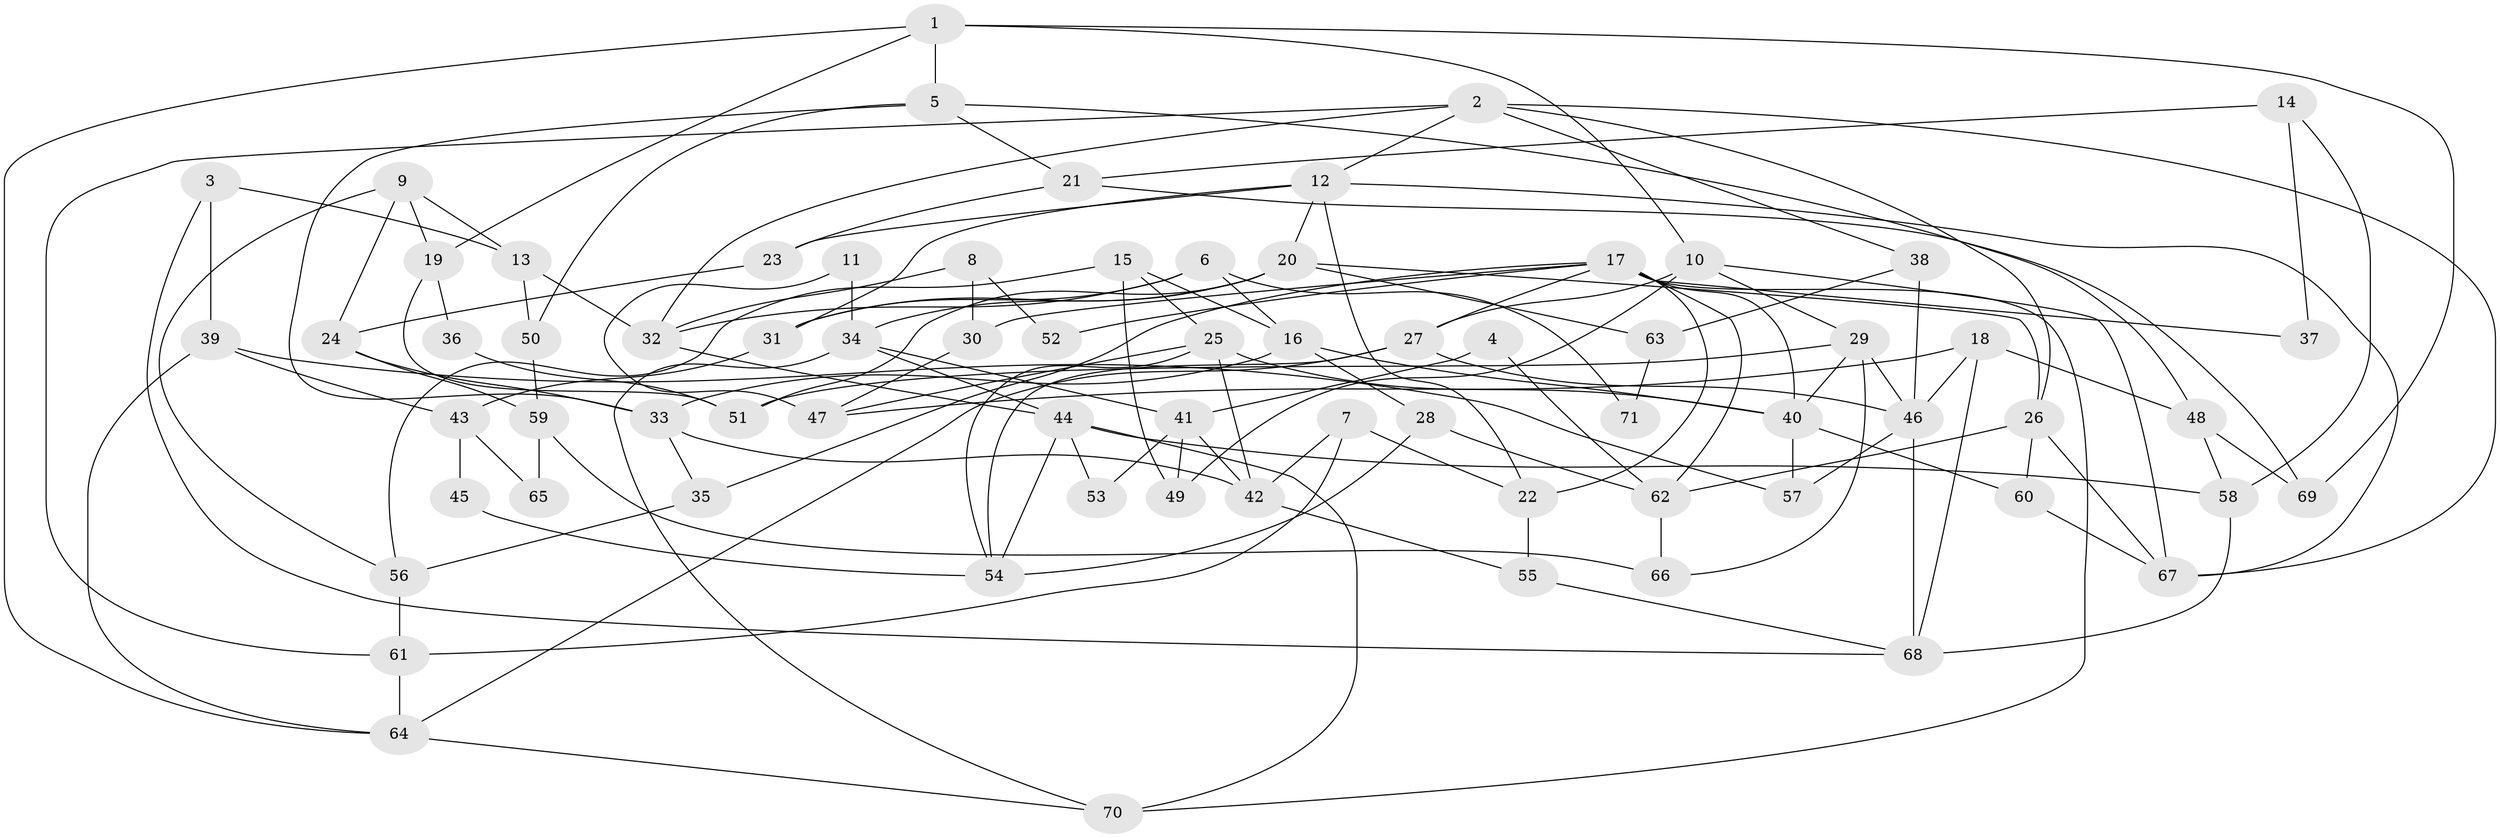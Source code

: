 // coarse degree distribution, {4: 0.24, 12: 0.02, 5: 0.24, 11: 0.04, 7: 0.02, 3: 0.24, 9: 0.02, 2: 0.16, 6: 0.02}
// Generated by graph-tools (version 1.1) at 2025/51/03/04/25 22:51:05]
// undirected, 71 vertices, 142 edges
graph export_dot {
  node [color=gray90,style=filled];
  1;
  2;
  3;
  4;
  5;
  6;
  7;
  8;
  9;
  10;
  11;
  12;
  13;
  14;
  15;
  16;
  17;
  18;
  19;
  20;
  21;
  22;
  23;
  24;
  25;
  26;
  27;
  28;
  29;
  30;
  31;
  32;
  33;
  34;
  35;
  36;
  37;
  38;
  39;
  40;
  41;
  42;
  43;
  44;
  45;
  46;
  47;
  48;
  49;
  50;
  51;
  52;
  53;
  54;
  55;
  56;
  57;
  58;
  59;
  60;
  61;
  62;
  63;
  64;
  65;
  66;
  67;
  68;
  69;
  70;
  71;
  1 -- 10;
  1 -- 64;
  1 -- 5;
  1 -- 19;
  1 -- 69;
  2 -- 12;
  2 -- 67;
  2 -- 26;
  2 -- 32;
  2 -- 38;
  2 -- 61;
  3 -- 39;
  3 -- 13;
  3 -- 68;
  4 -- 41;
  4 -- 62;
  5 -- 33;
  5 -- 21;
  5 -- 48;
  5 -- 50;
  6 -- 32;
  6 -- 16;
  6 -- 31;
  6 -- 71;
  7 -- 42;
  7 -- 61;
  7 -- 22;
  8 -- 30;
  8 -- 32;
  8 -- 52;
  9 -- 24;
  9 -- 56;
  9 -- 13;
  9 -- 19;
  10 -- 67;
  10 -- 49;
  10 -- 27;
  10 -- 29;
  11 -- 34;
  11 -- 47;
  12 -- 31;
  12 -- 22;
  12 -- 20;
  12 -- 23;
  12 -- 67;
  13 -- 32;
  13 -- 50;
  14 -- 21;
  14 -- 58;
  14 -- 37;
  15 -- 25;
  15 -- 16;
  15 -- 49;
  15 -- 56;
  16 -- 40;
  16 -- 28;
  16 -- 33;
  17 -- 40;
  17 -- 22;
  17 -- 27;
  17 -- 30;
  17 -- 35;
  17 -- 37;
  17 -- 52;
  17 -- 62;
  17 -- 70;
  18 -- 68;
  18 -- 46;
  18 -- 47;
  18 -- 48;
  19 -- 36;
  19 -- 51;
  20 -- 26;
  20 -- 31;
  20 -- 34;
  20 -- 51;
  20 -- 63;
  21 -- 69;
  21 -- 23;
  22 -- 55;
  23 -- 24;
  24 -- 33;
  24 -- 59;
  25 -- 40;
  25 -- 54;
  25 -- 42;
  25 -- 47;
  26 -- 62;
  26 -- 60;
  26 -- 67;
  27 -- 46;
  27 -- 54;
  27 -- 64;
  28 -- 54;
  28 -- 62;
  29 -- 51;
  29 -- 40;
  29 -- 46;
  29 -- 66;
  30 -- 47;
  31 -- 43;
  32 -- 44;
  33 -- 35;
  33 -- 42;
  34 -- 70;
  34 -- 41;
  34 -- 44;
  35 -- 56;
  36 -- 51;
  38 -- 46;
  38 -- 63;
  39 -- 64;
  39 -- 57;
  39 -- 43;
  40 -- 60;
  40 -- 57;
  41 -- 42;
  41 -- 49;
  41 -- 53;
  42 -- 55;
  43 -- 45;
  43 -- 65;
  44 -- 58;
  44 -- 53;
  44 -- 54;
  44 -- 70;
  45 -- 54;
  46 -- 57;
  46 -- 68;
  48 -- 58;
  48 -- 69;
  50 -- 59;
  55 -- 68;
  56 -- 61;
  58 -- 68;
  59 -- 65;
  59 -- 66;
  60 -- 67;
  61 -- 64;
  62 -- 66;
  63 -- 71;
  64 -- 70;
}
